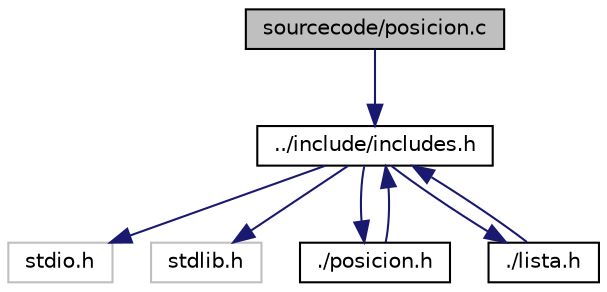digraph "sourcecode/posicion.c"
{
  edge [fontname="Helvetica",fontsize="10",labelfontname="Helvetica",labelfontsize="10"];
  node [fontname="Helvetica",fontsize="10",shape=record];
  Node0 [label="sourcecode/posicion.c",height=0.2,width=0.4,color="black", fillcolor="grey75", style="filled", fontcolor="black"];
  Node0 -> Node1 [color="midnightblue",fontsize="10",style="solid"];
  Node1 [label="../include/includes.h",height=0.2,width=0.4,color="black", fillcolor="white", style="filled",URL="$includes_8h_source.html"];
  Node1 -> Node2 [color="midnightblue",fontsize="10",style="solid"];
  Node2 [label="stdio.h",height=0.2,width=0.4,color="grey75", fillcolor="white", style="filled"];
  Node1 -> Node3 [color="midnightblue",fontsize="10",style="solid"];
  Node3 [label="stdlib.h",height=0.2,width=0.4,color="grey75", fillcolor="white", style="filled"];
  Node1 -> Node4 [color="midnightblue",fontsize="10",style="solid"];
  Node4 [label="./posicion.h",height=0.2,width=0.4,color="black", fillcolor="white", style="filled",URL="$posicion_8h_source.html"];
  Node4 -> Node1 [color="midnightblue",fontsize="10",style="solid"];
  Node1 -> Node5 [color="midnightblue",fontsize="10",style="solid"];
  Node5 [label="./lista.h",height=0.2,width=0.4,color="black", fillcolor="white", style="filled",URL="$lista_8h_source.html"];
  Node5 -> Node1 [color="midnightblue",fontsize="10",style="solid"];
}
